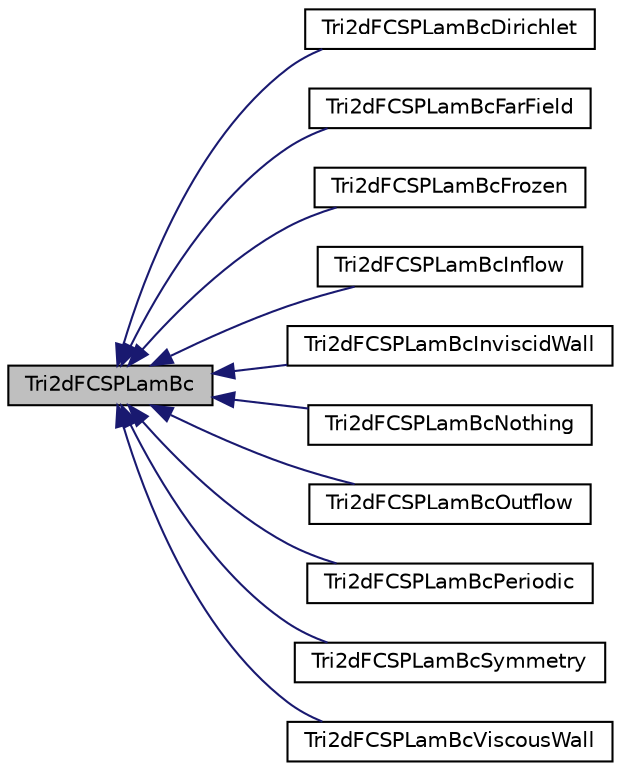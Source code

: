 digraph "Tri2dFCSPLamBc"
{
  edge [fontname="Helvetica",fontsize="10",labelfontname="Helvetica",labelfontsize="10"];
  node [fontname="Helvetica",fontsize="10",shape=record];
  rankdir="LR";
  Node1 [label="Tri2dFCSPLamBc",height=0.2,width=0.4,color="black", fillcolor="grey75", style="filled" fontcolor="black"];
  Node1 -> Node2 [dir="back",color="midnightblue",fontsize="10",style="solid",fontname="Helvetica"];
  Node2 [label="Tri2dFCSPLamBcDirichlet",height=0.2,width=0.4,color="black", fillcolor="white", style="filled",URL="$classTri2dFCSPLamBcDirichlet.html",tooltip="Class Tri2dFCSPLamBcDirichlet holds the data and specifies the operations for a dirichlet boundary co..."];
  Node1 -> Node3 [dir="back",color="midnightblue",fontsize="10",style="solid",fontname="Helvetica"];
  Node3 [label="Tri2dFCSPLamBcFarField",height=0.2,width=0.4,color="black", fillcolor="white", style="filled",URL="$classTri2dFCSPLamBcFarField.html",tooltip="Class Tri2dFCSPLamBcFarField holds the data and specifies the operations for a dirichlet boundary con..."];
  Node1 -> Node4 [dir="back",color="midnightblue",fontsize="10",style="solid",fontname="Helvetica"];
  Node4 [label="Tri2dFCSPLamBcFrozen",height=0.2,width=0.4,color="black", fillcolor="white", style="filled",URL="$classTri2dFCSPLamBcFrozen.html",tooltip="Class Tri2dFCSPLamBcFrozen holds the data and specifies the operations for a dirichlet boundary condi..."];
  Node1 -> Node5 [dir="back",color="midnightblue",fontsize="10",style="solid",fontname="Helvetica"];
  Node5 [label="Tri2dFCSPLamBcInflow",height=0.2,width=0.4,color="black", fillcolor="white", style="filled",URL="$classTri2dFCSPLamBcInflow.html",tooltip="Class Tri2dFCSPLamBcInflow holds the data and specifies the operations for a dirichlet boundary condi..."];
  Node1 -> Node6 [dir="back",color="midnightblue",fontsize="10",style="solid",fontname="Helvetica"];
  Node6 [label="Tri2dFCSPLamBcInviscidWall",height=0.2,width=0.4,color="black", fillcolor="white", style="filled",URL="$classTri2dFCSPLamBcInviscidWall.html",tooltip="Class Tri2dFCSPLamBcInviscidWall holds the data and specifies the operations for a dirichlet boundary..."];
  Node1 -> Node7 [dir="back",color="midnightblue",fontsize="10",style="solid",fontname="Helvetica"];
  Node7 [label="Tri2dFCSPLamBcNothing",height=0.2,width=0.4,color="black", fillcolor="white", style="filled",URL="$classTri2dFCSPLamBcNothing.html",tooltip="Class Tri2dFCSPLamBcNothing holds the data and specifies the operations for a dirichlet boundary cond..."];
  Node1 -> Node8 [dir="back",color="midnightblue",fontsize="10",style="solid",fontname="Helvetica"];
  Node8 [label="Tri2dFCSPLamBcOutflow",height=0.2,width=0.4,color="black", fillcolor="white", style="filled",URL="$classTri2dFCSPLamBcOutflow.html",tooltip="Class Tri2dFCSPLamBcOutflow holds the data and specifies the operations for a dirichlet boundary cond..."];
  Node1 -> Node9 [dir="back",color="midnightblue",fontsize="10",style="solid",fontname="Helvetica"];
  Node9 [label="Tri2dFCSPLamBcPeriodic",height=0.2,width=0.4,color="black", fillcolor="white", style="filled",URL="$classTri2dFCSPLamBcPeriodic.html",tooltip="Class Tri2dFCSPLamBcPeriodic holds the data and specifies the operations for a dirichlet boundary con..."];
  Node1 -> Node10 [dir="back",color="midnightblue",fontsize="10",style="solid",fontname="Helvetica"];
  Node10 [label="Tri2dFCSPLamBcSymmetry",height=0.2,width=0.4,color="black", fillcolor="white", style="filled",URL="$classTri2dFCSPLamBcSymmetry.html",tooltip="Class Tri2dFCSPLamBcSymmetry holds the data and specifies the operations for a dirichlet boundary con..."];
  Node1 -> Node11 [dir="back",color="midnightblue",fontsize="10",style="solid",fontname="Helvetica"];
  Node11 [label="Tri2dFCSPLamBcViscousWall",height=0.2,width=0.4,color="black", fillcolor="white", style="filled",URL="$classTri2dFCSPLamBcViscousWall.html",tooltip="Class Tri2dFCSPLamBcViscousWall holds the data and specifies the operations for a dirichlet boundary ..."];
}
